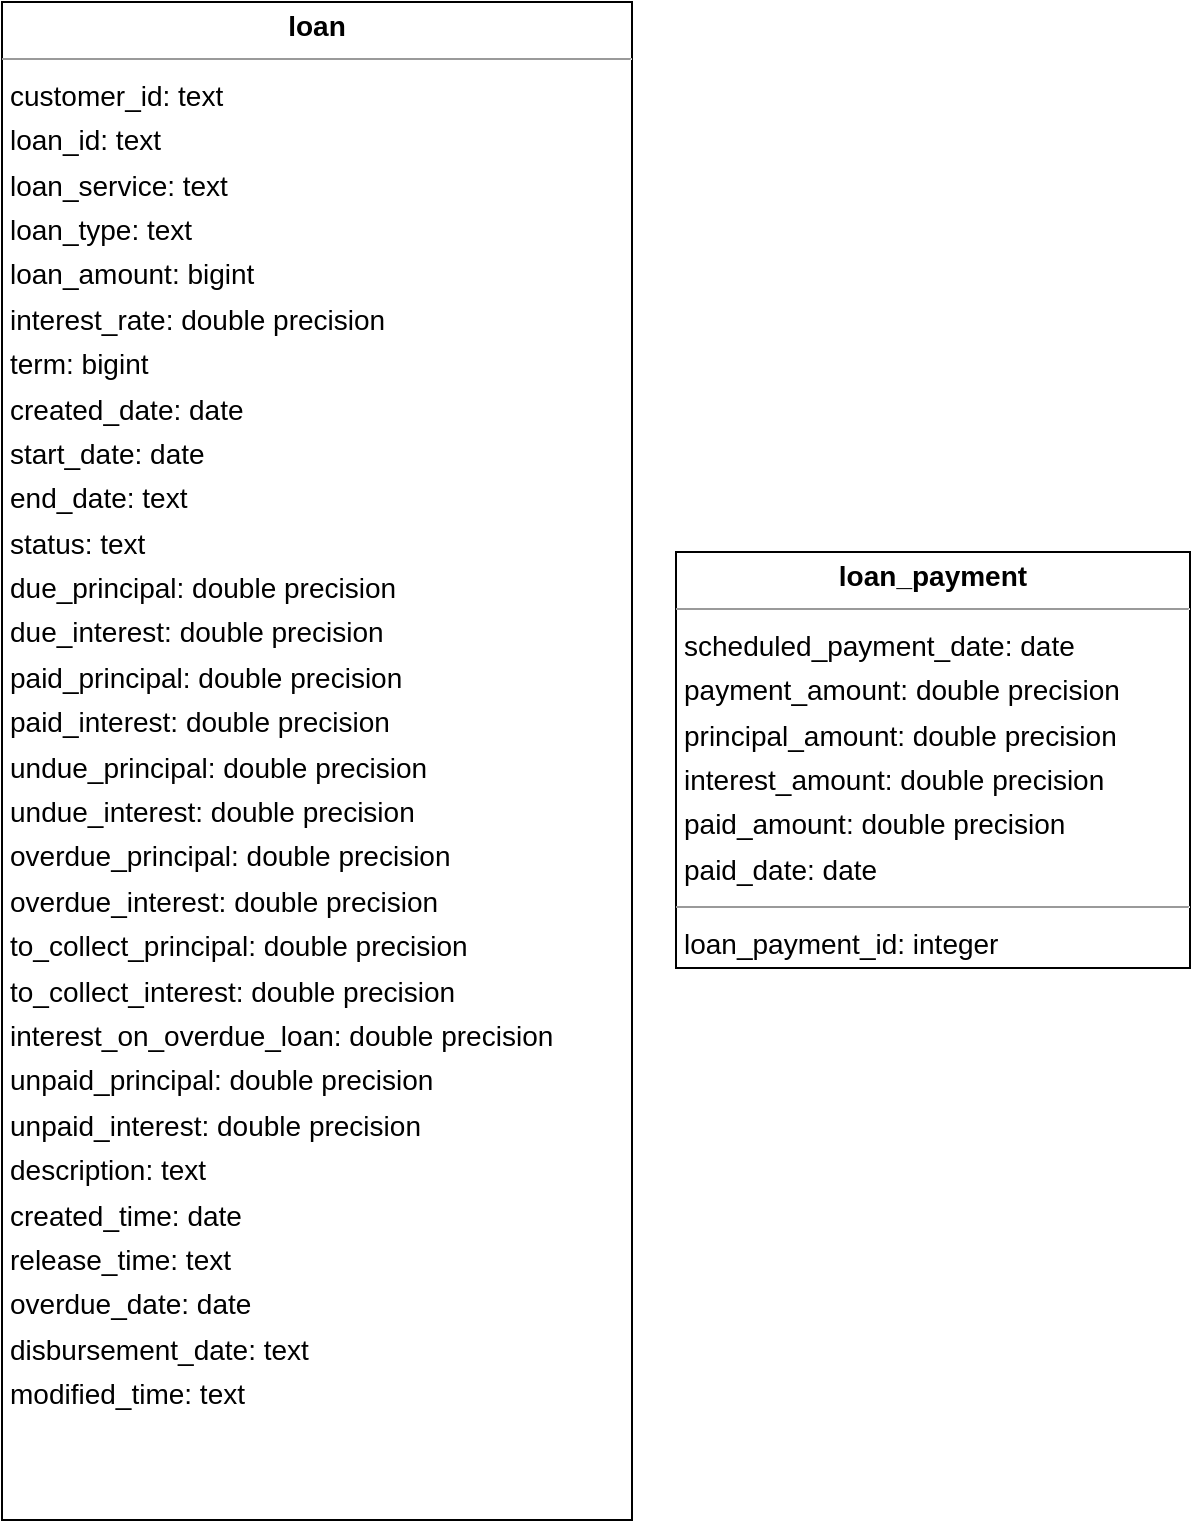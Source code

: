 <mxGraphModel dx="0" dy="0" grid="1" gridSize="10" guides="1" tooltips="1" connect="1" arrows="1" fold="1" page="0" pageScale="1" background="none" math="0" shadow="0">
  <root>
    <mxCell id="0" />
    <mxCell id="1" parent="0" />
    <mxCell id="node1" parent="1" vertex="1" value="&lt;p style=&quot;margin:0px;margin-top:4px;text-align:center;&quot;&gt;&lt;b&gt;loan&lt;/b&gt;&lt;/p&gt;&lt;hr size=&quot;1&quot;/&gt;&lt;p style=&quot;margin:0 0 0 4px;line-height:1.6;&quot;&gt; customer_id: text&lt;br/&gt; loan_id: text&lt;br/&gt; loan_service: text&lt;br/&gt; loan_type: text&lt;br/&gt; loan_amount: bigint&lt;br/&gt; interest_rate: double precision&lt;br/&gt; term: bigint&lt;br/&gt; created_date: date&lt;br/&gt; start_date: date&lt;br/&gt; end_date: text&lt;br/&gt; status: text&lt;br/&gt; due_principal: double precision&lt;br/&gt; due_interest: double precision&lt;br/&gt; paid_principal: double precision&lt;br/&gt; paid_interest: double precision&lt;br/&gt; undue_principal: double precision&lt;br/&gt; undue_interest: double precision&lt;br/&gt; overdue_principal: double precision&lt;br/&gt; overdue_interest: double precision&lt;br/&gt; to_collect_principal: double precision&lt;br/&gt; to_collect_interest: double precision&lt;br/&gt; interest_on_overdue_loan: double precision&lt;br/&gt; unpaid_principal: double precision&lt;br/&gt; unpaid_interest: double precision&lt;br/&gt; description: text&lt;br/&gt; created_time: date&lt;br/&gt; release_time: text&lt;br/&gt; overdue_date: date&lt;br/&gt; disbursement_date: text&lt;br/&gt; modified_time: text&lt;/p&gt;" style="verticalAlign=top;align=left;overflow=fill;fontSize=14;fontFamily=Helvetica;html=1;rounded=0;shadow=0;comic=0;labelBackgroundColor=none;strokeWidth=1;">
      <mxGeometry x="-157" y="-135" width="315" height="759" as="geometry" />
    </mxCell>
    <mxCell id="node0" parent="1" vertex="1" value="&lt;p style=&quot;margin:0px;margin-top:4px;text-align:center;&quot;&gt;&lt;b&gt;loan_payment&lt;/b&gt;&lt;/p&gt;&lt;hr size=&quot;1&quot;/&gt;&lt;p style=&quot;margin:0 0 0 4px;line-height:1.6;&quot;&gt; scheduled_payment_date: date&lt;br/&gt; payment_amount: double precision&lt;br/&gt; principal_amount: double precision&lt;br/&gt; interest_amount: double precision&lt;br/&gt; paid_amount: double precision&lt;br/&gt; paid_date: date&lt;/p&gt;&lt;hr size=&quot;1&quot;/&gt;&lt;p style=&quot;margin:0 0 0 4px;line-height:1.6;&quot;&gt; loan_payment_id: integer&lt;/p&gt;" style="verticalAlign=top;align=left;overflow=fill;fontSize=14;fontFamily=Helvetica;html=1;rounded=0;shadow=0;comic=0;labelBackgroundColor=none;strokeWidth=1;">
      <mxGeometry x="180" y="140" width="257" height="208" as="geometry" />
    </mxCell>
  </root>
</mxGraphModel>